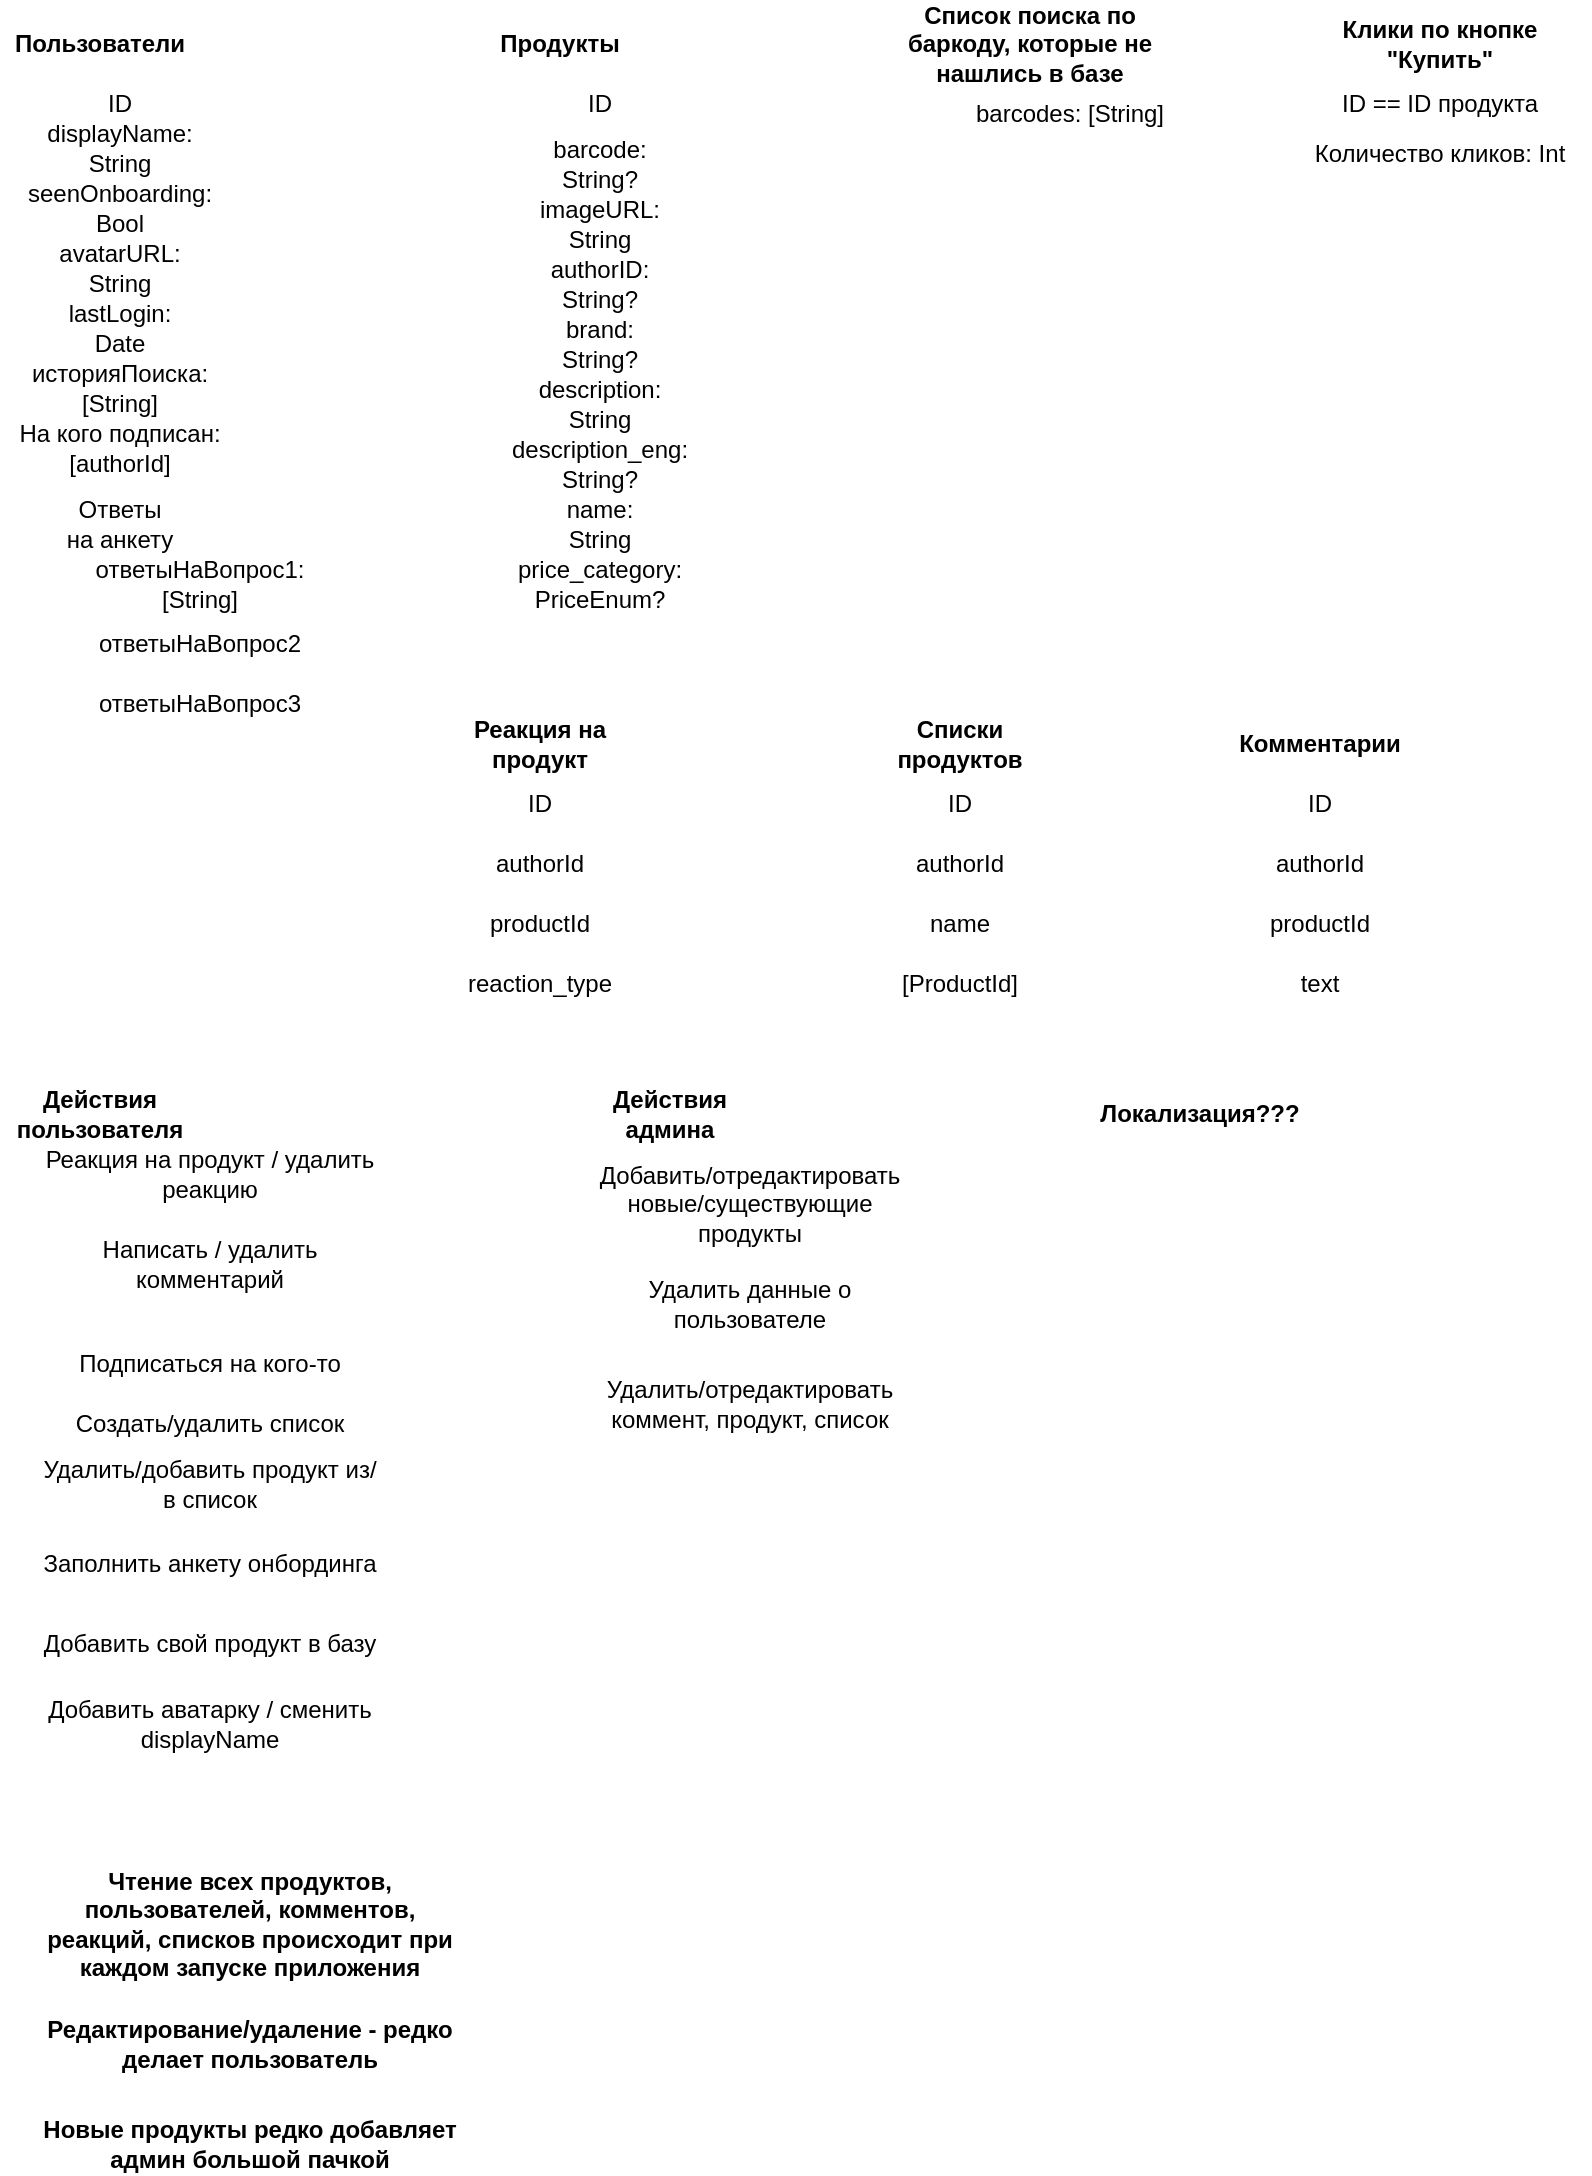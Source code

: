 <mxfile version="20.2.0" type="github">
  <diagram id="zTItZL9wTKK4X7dXP2Oj" name="Страница 1">
    <mxGraphModel dx="1129" dy="770" grid="1" gridSize="10" guides="1" tooltips="1" connect="1" arrows="1" fold="1" page="1" pageScale="1" pageWidth="827" pageHeight="1169" math="0" shadow="0">
      <root>
        <mxCell id="0" />
        <mxCell id="1" parent="0" />
        <mxCell id="taa9uCPGDnzsBaroi36O-1" value="Пользователи" style="text;html=1;strokeColor=none;fillColor=none;align=center;verticalAlign=middle;whiteSpace=wrap;rounded=0;fontStyle=1" vertex="1" parent="1">
          <mxGeometry x="50" y="20" width="60" height="30" as="geometry" />
        </mxCell>
        <mxCell id="taa9uCPGDnzsBaroi36O-2" value="displayName: String" style="text;html=1;strokeColor=none;fillColor=none;align=center;verticalAlign=middle;whiteSpace=wrap;rounded=0;" vertex="1" parent="1">
          <mxGeometry x="60" y="72" width="60" height="30" as="geometry" />
        </mxCell>
        <mxCell id="taa9uCPGDnzsBaroi36O-3" value="seenOnboarding: Bool" style="text;html=1;strokeColor=none;fillColor=none;align=center;verticalAlign=middle;whiteSpace=wrap;rounded=0;" vertex="1" parent="1">
          <mxGeometry x="60" y="102" width="60" height="30" as="geometry" />
        </mxCell>
        <mxCell id="taa9uCPGDnzsBaroi36O-4" value="Ответы на анкету" style="text;html=1;strokeColor=none;fillColor=none;align=center;verticalAlign=middle;whiteSpace=wrap;rounded=0;" vertex="1" parent="1">
          <mxGeometry x="60" y="260" width="60" height="30" as="geometry" />
        </mxCell>
        <mxCell id="taa9uCPGDnzsBaroi36O-5" value="ответыНаВопрос1: [String]" style="text;html=1;strokeColor=none;fillColor=none;align=center;verticalAlign=middle;whiteSpace=wrap;rounded=0;" vertex="1" parent="1">
          <mxGeometry x="100" y="290" width="60" height="30" as="geometry" />
        </mxCell>
        <mxCell id="taa9uCPGDnzsBaroi36O-6" value="На кого подписан: [authorId]" style="text;html=1;strokeColor=none;fillColor=none;align=center;verticalAlign=middle;whiteSpace=wrap;rounded=0;" vertex="1" parent="1">
          <mxGeometry x="30" y="222" width="120" height="30" as="geometry" />
        </mxCell>
        <mxCell id="taa9uCPGDnzsBaroi36O-7" value="avatarURL: String" style="text;html=1;strokeColor=none;fillColor=none;align=center;verticalAlign=middle;whiteSpace=wrap;rounded=0;" vertex="1" parent="1">
          <mxGeometry x="60" y="132" width="60" height="30" as="geometry" />
        </mxCell>
        <mxCell id="taa9uCPGDnzsBaroi36O-8" value="lastLogin: Date" style="text;html=1;strokeColor=none;fillColor=none;align=center;verticalAlign=middle;whiteSpace=wrap;rounded=0;" vertex="1" parent="1">
          <mxGeometry x="60" y="162" width="60" height="30" as="geometry" />
        </mxCell>
        <mxCell id="taa9uCPGDnzsBaroi36O-9" value="историяПоиска:[String]" style="text;html=1;strokeColor=none;fillColor=none;align=center;verticalAlign=middle;whiteSpace=wrap;rounded=0;" vertex="1" parent="1">
          <mxGeometry x="60" y="192" width="60" height="30" as="geometry" />
        </mxCell>
        <mxCell id="taa9uCPGDnzsBaroi36O-11" value="Список поиска по баркоду, которые не нашлись в базе" style="text;html=1;strokeColor=none;fillColor=none;align=center;verticalAlign=middle;whiteSpace=wrap;rounded=0;fontStyle=1" vertex="1" parent="1">
          <mxGeometry x="470" y="20" width="150" height="30" as="geometry" />
        </mxCell>
        <mxCell id="taa9uCPGDnzsBaroi36O-12" value="Продукты" style="text;html=1;strokeColor=none;fillColor=none;align=center;verticalAlign=middle;whiteSpace=wrap;rounded=0;fontStyle=1" vertex="1" parent="1">
          <mxGeometry x="280" y="20" width="60" height="30" as="geometry" />
        </mxCell>
        <mxCell id="taa9uCPGDnzsBaroi36O-13" value="ID" style="text;html=1;strokeColor=none;fillColor=none;align=center;verticalAlign=middle;whiteSpace=wrap;rounded=0;" vertex="1" parent="1">
          <mxGeometry x="300" y="50" width="60" height="30" as="geometry" />
        </mxCell>
        <mxCell id="taa9uCPGDnzsBaroi36O-14" value="ID" style="text;html=1;strokeColor=none;fillColor=none;align=center;verticalAlign=middle;whiteSpace=wrap;rounded=0;" vertex="1" parent="1">
          <mxGeometry x="60" y="50" width="60" height="30" as="geometry" />
        </mxCell>
        <mxCell id="taa9uCPGDnzsBaroi36O-15" value="barcode: String?" style="text;html=1;strokeColor=none;fillColor=none;align=center;verticalAlign=middle;whiteSpace=wrap;rounded=0;" vertex="1" parent="1">
          <mxGeometry x="300" y="80" width="60" height="30" as="geometry" />
        </mxCell>
        <mxCell id="taa9uCPGDnzsBaroi36O-16" value="imageURL: String" style="text;html=1;strokeColor=none;fillColor=none;align=center;verticalAlign=middle;whiteSpace=wrap;rounded=0;" vertex="1" parent="1">
          <mxGeometry x="300" y="110" width="60" height="30" as="geometry" />
        </mxCell>
        <mxCell id="taa9uCPGDnzsBaroi36O-17" value="authorID: String?" style="text;html=1;strokeColor=none;fillColor=none;align=center;verticalAlign=middle;whiteSpace=wrap;rounded=0;" vertex="1" parent="1">
          <mxGeometry x="300" y="140" width="60" height="30" as="geometry" />
        </mxCell>
        <mxCell id="taa9uCPGDnzsBaroi36O-18" value="brand: String?" style="text;html=1;strokeColor=none;fillColor=none;align=center;verticalAlign=middle;whiteSpace=wrap;rounded=0;" vertex="1" parent="1">
          <mxGeometry x="300" y="170" width="60" height="30" as="geometry" />
        </mxCell>
        <mxCell id="taa9uCPGDnzsBaroi36O-19" value="description: String" style="text;html=1;strokeColor=none;fillColor=none;align=center;verticalAlign=middle;whiteSpace=wrap;rounded=0;" vertex="1" parent="1">
          <mxGeometry x="300" y="200" width="60" height="30" as="geometry" />
        </mxCell>
        <mxCell id="taa9uCPGDnzsBaroi36O-20" value="description_eng: String?" style="text;html=1;strokeColor=none;fillColor=none;align=center;verticalAlign=middle;whiteSpace=wrap;rounded=0;" vertex="1" parent="1">
          <mxGeometry x="300" y="230" width="60" height="30" as="geometry" />
        </mxCell>
        <mxCell id="taa9uCPGDnzsBaroi36O-21" value="name: String" style="text;html=1;strokeColor=none;fillColor=none;align=center;verticalAlign=middle;whiteSpace=wrap;rounded=0;" vertex="1" parent="1">
          <mxGeometry x="300" y="260" width="60" height="30" as="geometry" />
        </mxCell>
        <mxCell id="taa9uCPGDnzsBaroi36O-22" value="price_category: PriceEnum?" style="text;html=1;strokeColor=none;fillColor=none;align=center;verticalAlign=middle;whiteSpace=wrap;rounded=0;" vertex="1" parent="1">
          <mxGeometry x="300" y="290" width="60" height="30" as="geometry" />
        </mxCell>
        <mxCell id="taa9uCPGDnzsBaroi36O-23" value="Реакция на продукт" style="text;html=1;strokeColor=none;fillColor=none;align=center;verticalAlign=middle;whiteSpace=wrap;rounded=0;fontStyle=1" vertex="1" parent="1">
          <mxGeometry x="255" y="370" width="90" height="30" as="geometry" />
        </mxCell>
        <mxCell id="taa9uCPGDnzsBaroi36O-24" value="ответыНаВопрос2" style="text;html=1;strokeColor=none;fillColor=none;align=center;verticalAlign=middle;whiteSpace=wrap;rounded=0;" vertex="1" parent="1">
          <mxGeometry x="100" y="320" width="60" height="30" as="geometry" />
        </mxCell>
        <mxCell id="taa9uCPGDnzsBaroi36O-25" value="ответыНаВопрос3" style="text;html=1;strokeColor=none;fillColor=none;align=center;verticalAlign=middle;whiteSpace=wrap;rounded=0;" vertex="1" parent="1">
          <mxGeometry x="100" y="350" width="60" height="30" as="geometry" />
        </mxCell>
        <mxCell id="taa9uCPGDnzsBaroi36O-26" value="ID" style="text;html=1;strokeColor=none;fillColor=none;align=center;verticalAlign=middle;whiteSpace=wrap;rounded=0;" vertex="1" parent="1">
          <mxGeometry x="270" y="400" width="60" height="30" as="geometry" />
        </mxCell>
        <mxCell id="taa9uCPGDnzsBaroi36O-27" value="authorId" style="text;html=1;strokeColor=none;fillColor=none;align=center;verticalAlign=middle;whiteSpace=wrap;rounded=0;" vertex="1" parent="1">
          <mxGeometry x="270" y="430" width="60" height="30" as="geometry" />
        </mxCell>
        <mxCell id="taa9uCPGDnzsBaroi36O-28" value="productId" style="text;html=1;strokeColor=none;fillColor=none;align=center;verticalAlign=middle;whiteSpace=wrap;rounded=0;" vertex="1" parent="1">
          <mxGeometry x="270" y="460" width="60" height="30" as="geometry" />
        </mxCell>
        <mxCell id="taa9uCPGDnzsBaroi36O-29" value="reaction_type" style="text;html=1;strokeColor=none;fillColor=none;align=center;verticalAlign=middle;whiteSpace=wrap;rounded=0;" vertex="1" parent="1">
          <mxGeometry x="270" y="490" width="60" height="30" as="geometry" />
        </mxCell>
        <mxCell id="taa9uCPGDnzsBaroi36O-30" value="Списки продуктов" style="text;html=1;strokeColor=none;fillColor=none;align=center;verticalAlign=middle;whiteSpace=wrap;rounded=0;fontStyle=1" vertex="1" parent="1">
          <mxGeometry x="480" y="370" width="60" height="30" as="geometry" />
        </mxCell>
        <mxCell id="taa9uCPGDnzsBaroi36O-31" value="ID" style="text;html=1;strokeColor=none;fillColor=none;align=center;verticalAlign=middle;whiteSpace=wrap;rounded=0;" vertex="1" parent="1">
          <mxGeometry x="480" y="400" width="60" height="30" as="geometry" />
        </mxCell>
        <mxCell id="taa9uCPGDnzsBaroi36O-32" value="authorId" style="text;html=1;strokeColor=none;fillColor=none;align=center;verticalAlign=middle;whiteSpace=wrap;rounded=0;" vertex="1" parent="1">
          <mxGeometry x="480" y="430" width="60" height="30" as="geometry" />
        </mxCell>
        <mxCell id="taa9uCPGDnzsBaroi36O-33" value="name" style="text;html=1;strokeColor=none;fillColor=none;align=center;verticalAlign=middle;whiteSpace=wrap;rounded=0;" vertex="1" parent="1">
          <mxGeometry x="480" y="460" width="60" height="30" as="geometry" />
        </mxCell>
        <mxCell id="taa9uCPGDnzsBaroi36O-34" value="[ProductId]" style="text;html=1;strokeColor=none;fillColor=none;align=center;verticalAlign=middle;whiteSpace=wrap;rounded=0;" vertex="1" parent="1">
          <mxGeometry x="480" y="490" width="60" height="30" as="geometry" />
        </mxCell>
        <mxCell id="taa9uCPGDnzsBaroi36O-35" value="barcodes: [String]" style="text;html=1;strokeColor=none;fillColor=none;align=center;verticalAlign=middle;whiteSpace=wrap;rounded=0;" vertex="1" parent="1">
          <mxGeometry x="490" y="60" width="150" height="20" as="geometry" />
        </mxCell>
        <mxCell id="taa9uCPGDnzsBaroi36O-36" value="Комментарии" style="text;html=1;strokeColor=none;fillColor=none;align=center;verticalAlign=middle;whiteSpace=wrap;rounded=0;fontStyle=1" vertex="1" parent="1">
          <mxGeometry x="660" y="370" width="60" height="30" as="geometry" />
        </mxCell>
        <mxCell id="taa9uCPGDnzsBaroi36O-37" value="ID" style="text;html=1;strokeColor=none;fillColor=none;align=center;verticalAlign=middle;whiteSpace=wrap;rounded=0;" vertex="1" parent="1">
          <mxGeometry x="660" y="400" width="60" height="30" as="geometry" />
        </mxCell>
        <mxCell id="taa9uCPGDnzsBaroi36O-39" value="authorId" style="text;html=1;strokeColor=none;fillColor=none;align=center;verticalAlign=middle;whiteSpace=wrap;rounded=0;" vertex="1" parent="1">
          <mxGeometry x="660" y="430" width="60" height="30" as="geometry" />
        </mxCell>
        <mxCell id="taa9uCPGDnzsBaroi36O-40" value="productId" style="text;html=1;strokeColor=none;fillColor=none;align=center;verticalAlign=middle;whiteSpace=wrap;rounded=0;" vertex="1" parent="1">
          <mxGeometry x="660" y="460" width="60" height="30" as="geometry" />
        </mxCell>
        <mxCell id="taa9uCPGDnzsBaroi36O-41" value="text" style="text;html=1;strokeColor=none;fillColor=none;align=center;verticalAlign=middle;whiteSpace=wrap;rounded=0;" vertex="1" parent="1">
          <mxGeometry x="660" y="490" width="60" height="30" as="geometry" />
        </mxCell>
        <mxCell id="taa9uCPGDnzsBaroi36O-42" value="Клики по кнопке &quot;Купить&quot;" style="text;html=1;strokeColor=none;fillColor=none;align=center;verticalAlign=middle;whiteSpace=wrap;rounded=0;fontStyle=1" vertex="1" parent="1">
          <mxGeometry x="700" y="20" width="100" height="30" as="geometry" />
        </mxCell>
        <mxCell id="taa9uCPGDnzsBaroi36O-43" value="ID == ID продукта" style="text;html=1;strokeColor=none;fillColor=none;align=center;verticalAlign=middle;whiteSpace=wrap;rounded=0;" vertex="1" parent="1">
          <mxGeometry x="675" y="55" width="150" height="20" as="geometry" />
        </mxCell>
        <mxCell id="taa9uCPGDnzsBaroi36O-44" value="Количество кликов: Int" style="text;html=1;strokeColor=none;fillColor=none;align=center;verticalAlign=middle;whiteSpace=wrap;rounded=0;" vertex="1" parent="1">
          <mxGeometry x="675" y="80" width="150" height="20" as="geometry" />
        </mxCell>
        <mxCell id="taa9uCPGDnzsBaroi36O-45" value="Действия пользователя" style="text;html=1;strokeColor=none;fillColor=none;align=center;verticalAlign=middle;whiteSpace=wrap;rounded=0;fontStyle=1" vertex="1" parent="1">
          <mxGeometry x="35" y="555" width="90" height="30" as="geometry" />
        </mxCell>
        <mxCell id="taa9uCPGDnzsBaroi36O-46" value="&lt;span style=&quot;font-weight: normal;&quot;&gt;Реакция на продукт / удалить реакцию&lt;/span&gt;" style="text;html=1;strokeColor=none;fillColor=none;align=center;verticalAlign=middle;whiteSpace=wrap;rounded=0;fontStyle=1" vertex="1" parent="1">
          <mxGeometry x="50" y="585" width="170" height="30" as="geometry" />
        </mxCell>
        <mxCell id="taa9uCPGDnzsBaroi36O-47" value="&lt;span style=&quot;font-weight: normal;&quot;&gt;Написать / удалить комментарий&lt;/span&gt;" style="text;html=1;strokeColor=none;fillColor=none;align=center;verticalAlign=middle;whiteSpace=wrap;rounded=0;fontStyle=1" vertex="1" parent="1">
          <mxGeometry x="50" y="630" width="170" height="30" as="geometry" />
        </mxCell>
        <mxCell id="taa9uCPGDnzsBaroi36O-48" value="&lt;span style=&quot;font-weight: normal;&quot;&gt;Подписаться на кого-то&lt;/span&gt;" style="text;html=1;strokeColor=none;fillColor=none;align=center;verticalAlign=middle;whiteSpace=wrap;rounded=0;fontStyle=1" vertex="1" parent="1">
          <mxGeometry x="50" y="680" width="170" height="30" as="geometry" />
        </mxCell>
        <mxCell id="taa9uCPGDnzsBaroi36O-49" value="&lt;span style=&quot;font-weight: normal;&quot;&gt;Создать/удалить список&lt;/span&gt;" style="text;html=1;strokeColor=none;fillColor=none;align=center;verticalAlign=middle;whiteSpace=wrap;rounded=0;fontStyle=1" vertex="1" parent="1">
          <mxGeometry x="50" y="710" width="170" height="30" as="geometry" />
        </mxCell>
        <mxCell id="taa9uCPGDnzsBaroi36O-50" value="&lt;span style=&quot;font-weight: normal;&quot;&gt;Удалить/добавить продукт из/в список&lt;/span&gt;" style="text;html=1;strokeColor=none;fillColor=none;align=center;verticalAlign=middle;whiteSpace=wrap;rounded=0;fontStyle=1" vertex="1" parent="1">
          <mxGeometry x="50" y="740" width="170" height="30" as="geometry" />
        </mxCell>
        <mxCell id="taa9uCPGDnzsBaroi36O-51" value="&lt;span style=&quot;font-weight: 400;&quot;&gt;Заполнить анкету онбординга&lt;/span&gt;" style="text;html=1;strokeColor=none;fillColor=none;align=center;verticalAlign=middle;whiteSpace=wrap;rounded=0;fontStyle=1" vertex="1" parent="1">
          <mxGeometry x="50" y="780" width="170" height="30" as="geometry" />
        </mxCell>
        <mxCell id="taa9uCPGDnzsBaroi36O-52" value="&lt;span style=&quot;font-weight: 400;&quot;&gt;Добавить свой продукт в базу&lt;/span&gt;" style="text;html=1;strokeColor=none;fillColor=none;align=center;verticalAlign=middle;whiteSpace=wrap;rounded=0;fontStyle=1" vertex="1" parent="1">
          <mxGeometry x="50" y="820" width="170" height="30" as="geometry" />
        </mxCell>
        <mxCell id="taa9uCPGDnzsBaroi36O-53" value="&lt;span style=&quot;font-weight: 400;&quot;&gt;Добавить аватарку / сменить displayName&lt;/span&gt;" style="text;html=1;strokeColor=none;fillColor=none;align=center;verticalAlign=middle;whiteSpace=wrap;rounded=0;fontStyle=1" vertex="1" parent="1">
          <mxGeometry x="50" y="860" width="170" height="30" as="geometry" />
        </mxCell>
        <mxCell id="taa9uCPGDnzsBaroi36O-54" value="Действия админа" style="text;html=1;strokeColor=none;fillColor=none;align=center;verticalAlign=middle;whiteSpace=wrap;rounded=0;fontStyle=1" vertex="1" parent="1">
          <mxGeometry x="320" y="555" width="90" height="30" as="geometry" />
        </mxCell>
        <mxCell id="taa9uCPGDnzsBaroi36O-55" value="&lt;span style=&quot;font-weight: normal;&quot;&gt;Добавить/отредактировать новые/существующие продукты&lt;/span&gt;" style="text;html=1;strokeColor=none;fillColor=none;align=center;verticalAlign=middle;whiteSpace=wrap;rounded=0;fontStyle=1" vertex="1" parent="1">
          <mxGeometry x="320" y="600" width="170" height="30" as="geometry" />
        </mxCell>
        <mxCell id="taa9uCPGDnzsBaroi36O-56" value="&lt;span style=&quot;font-weight: normal;&quot;&gt;Удалить данные о пользователе&lt;/span&gt;" style="text;html=1;strokeColor=none;fillColor=none;align=center;verticalAlign=middle;whiteSpace=wrap;rounded=0;fontStyle=1" vertex="1" parent="1">
          <mxGeometry x="320" y="650" width="170" height="30" as="geometry" />
        </mxCell>
        <mxCell id="taa9uCPGDnzsBaroi36O-57" value="&lt;span style=&quot;font-weight: normal;&quot;&gt;Удалить/отредактировать коммент, продукт, список&lt;/span&gt;" style="text;html=1;strokeColor=none;fillColor=none;align=center;verticalAlign=middle;whiteSpace=wrap;rounded=0;fontStyle=1" vertex="1" parent="1">
          <mxGeometry x="320" y="700" width="170" height="30" as="geometry" />
        </mxCell>
        <mxCell id="taa9uCPGDnzsBaroi36O-58" value="Локализация???" style="text;html=1;strokeColor=none;fillColor=none;align=center;verticalAlign=middle;whiteSpace=wrap;rounded=0;fontStyle=1" vertex="1" parent="1">
          <mxGeometry x="585" y="555" width="90" height="30" as="geometry" />
        </mxCell>
        <mxCell id="taa9uCPGDnzsBaroi36O-59" value="Чтение всех продуктов, пользователей, комментов, реакций, списков происходит при каждом запуске приложения" style="text;html=1;strokeColor=none;fillColor=none;align=center;verticalAlign=middle;whiteSpace=wrap;rounded=0;fontStyle=1" vertex="1" parent="1">
          <mxGeometry x="50" y="960" width="210" height="30" as="geometry" />
        </mxCell>
        <mxCell id="taa9uCPGDnzsBaroi36O-60" value="Редактирование/удаление - редко делает пользователь" style="text;html=1;strokeColor=none;fillColor=none;align=center;verticalAlign=middle;whiteSpace=wrap;rounded=0;fontStyle=1" vertex="1" parent="1">
          <mxGeometry x="50" y="1020" width="210" height="30" as="geometry" />
        </mxCell>
        <mxCell id="taa9uCPGDnzsBaroi36O-61" value="Новые продукты редко добавляет админ большой пачкой" style="text;html=1;strokeColor=none;fillColor=none;align=center;verticalAlign=middle;whiteSpace=wrap;rounded=0;fontStyle=1" vertex="1" parent="1">
          <mxGeometry x="50" y="1070" width="210" height="30" as="geometry" />
        </mxCell>
      </root>
    </mxGraphModel>
  </diagram>
</mxfile>
